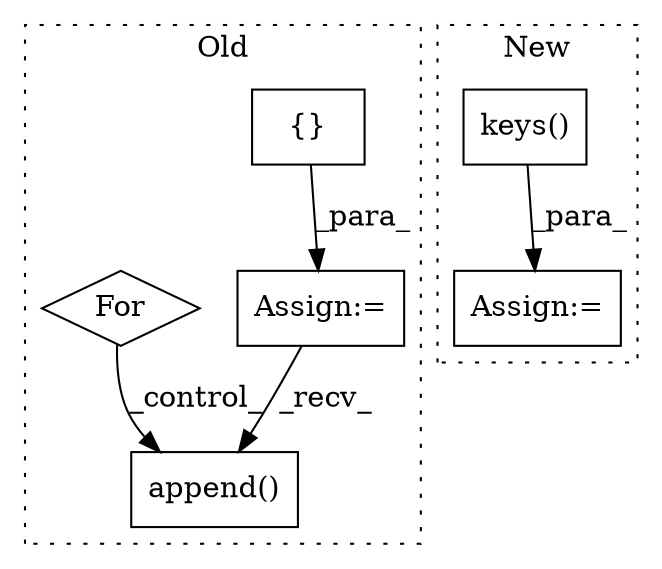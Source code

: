 digraph G {
subgraph cluster0 {
1 [label="append()" a="75" s="4506,4524" l="15,1" shape="box"];
3 [label="{}" a="59" s="4417,4417" l="2,1" shape="box"];
4 [label="For" a="107" s="4428,4456" l="4,14" shape="diamond"];
5 [label="Assign:=" a="68" s="4414" l="3" shape="box"];
label = "Old";
style="dotted";
}
subgraph cluster1 {
2 [label="keys()" a="75" s="4580" l="30" shape="box"];
6 [label="Assign:=" a="68" s="5028" l="3" shape="box"];
label = "New";
style="dotted";
}
2 -> 6 [label="_para_"];
3 -> 5 [label="_para_"];
4 -> 1 [label="_control_"];
5 -> 1 [label="_recv_"];
}